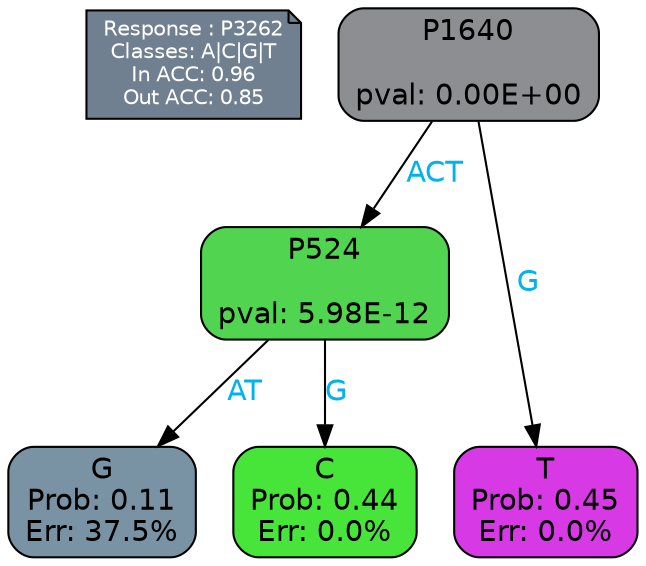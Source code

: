 digraph Tree {
node [shape=box, style="filled, rounded", color="black", fontname=helvetica] ;
graph [ranksep=equally, splines=polylines, bgcolor=transparent, dpi=600] ;
edge [fontname=helvetica] ;
LEGEND [label="Response : P3262
Classes: A|C|G|T
In ACC: 0.96
Out ACC: 0.85
",shape=note,align=left,style=filled,fillcolor="slategray",fontcolor="white",fontsize=10];1 [label="P1640

pval: 0.00E+00", fillcolor="#8d8e92"] ;
2 [label="P524

pval: 5.98E-12", fillcolor="#51d44f"] ;
3 [label="G
Prob: 0.11
Err: 37.5%", fillcolor="#7992a4"] ;
4 [label="C
Prob: 0.44
Err: 0.0%", fillcolor="#47e539"] ;
5 [label="T
Prob: 0.45
Err: 0.0%", fillcolor="#d739e5"] ;
1 -> 2 [label="ACT",fontcolor=deepskyblue2] ;
1 -> 5 [label="G",fontcolor=deepskyblue2] ;
2 -> 3 [label="AT",fontcolor=deepskyblue2] ;
2 -> 4 [label="G",fontcolor=deepskyblue2] ;
{rank = same; 3;4;5;}{rank = same; LEGEND;1;}}